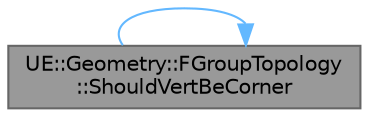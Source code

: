 digraph "UE::Geometry::FGroupTopology::ShouldVertBeCorner"
{
 // INTERACTIVE_SVG=YES
 // LATEX_PDF_SIZE
  bgcolor="transparent";
  edge [fontname=Helvetica,fontsize=10,labelfontname=Helvetica,labelfontsize=10];
  node [fontname=Helvetica,fontsize=10,shape=box,height=0.2,width=0.4];
  rankdir="LR";
  Node1 [id="Node000001",label="UE::Geometry::FGroupTopology\l::ShouldVertBeCorner",height=0.2,width=0.4,color="gray40", fillcolor="grey60", style="filled", fontcolor="black",tooltip="Return true if the given vertex should be a corner based on the number of adjoining group edges or ba..."];
  Node1 -> Node1 [id="edge1_Node000001_Node000001",color="steelblue1",style="solid",tooltip=" "];
}
